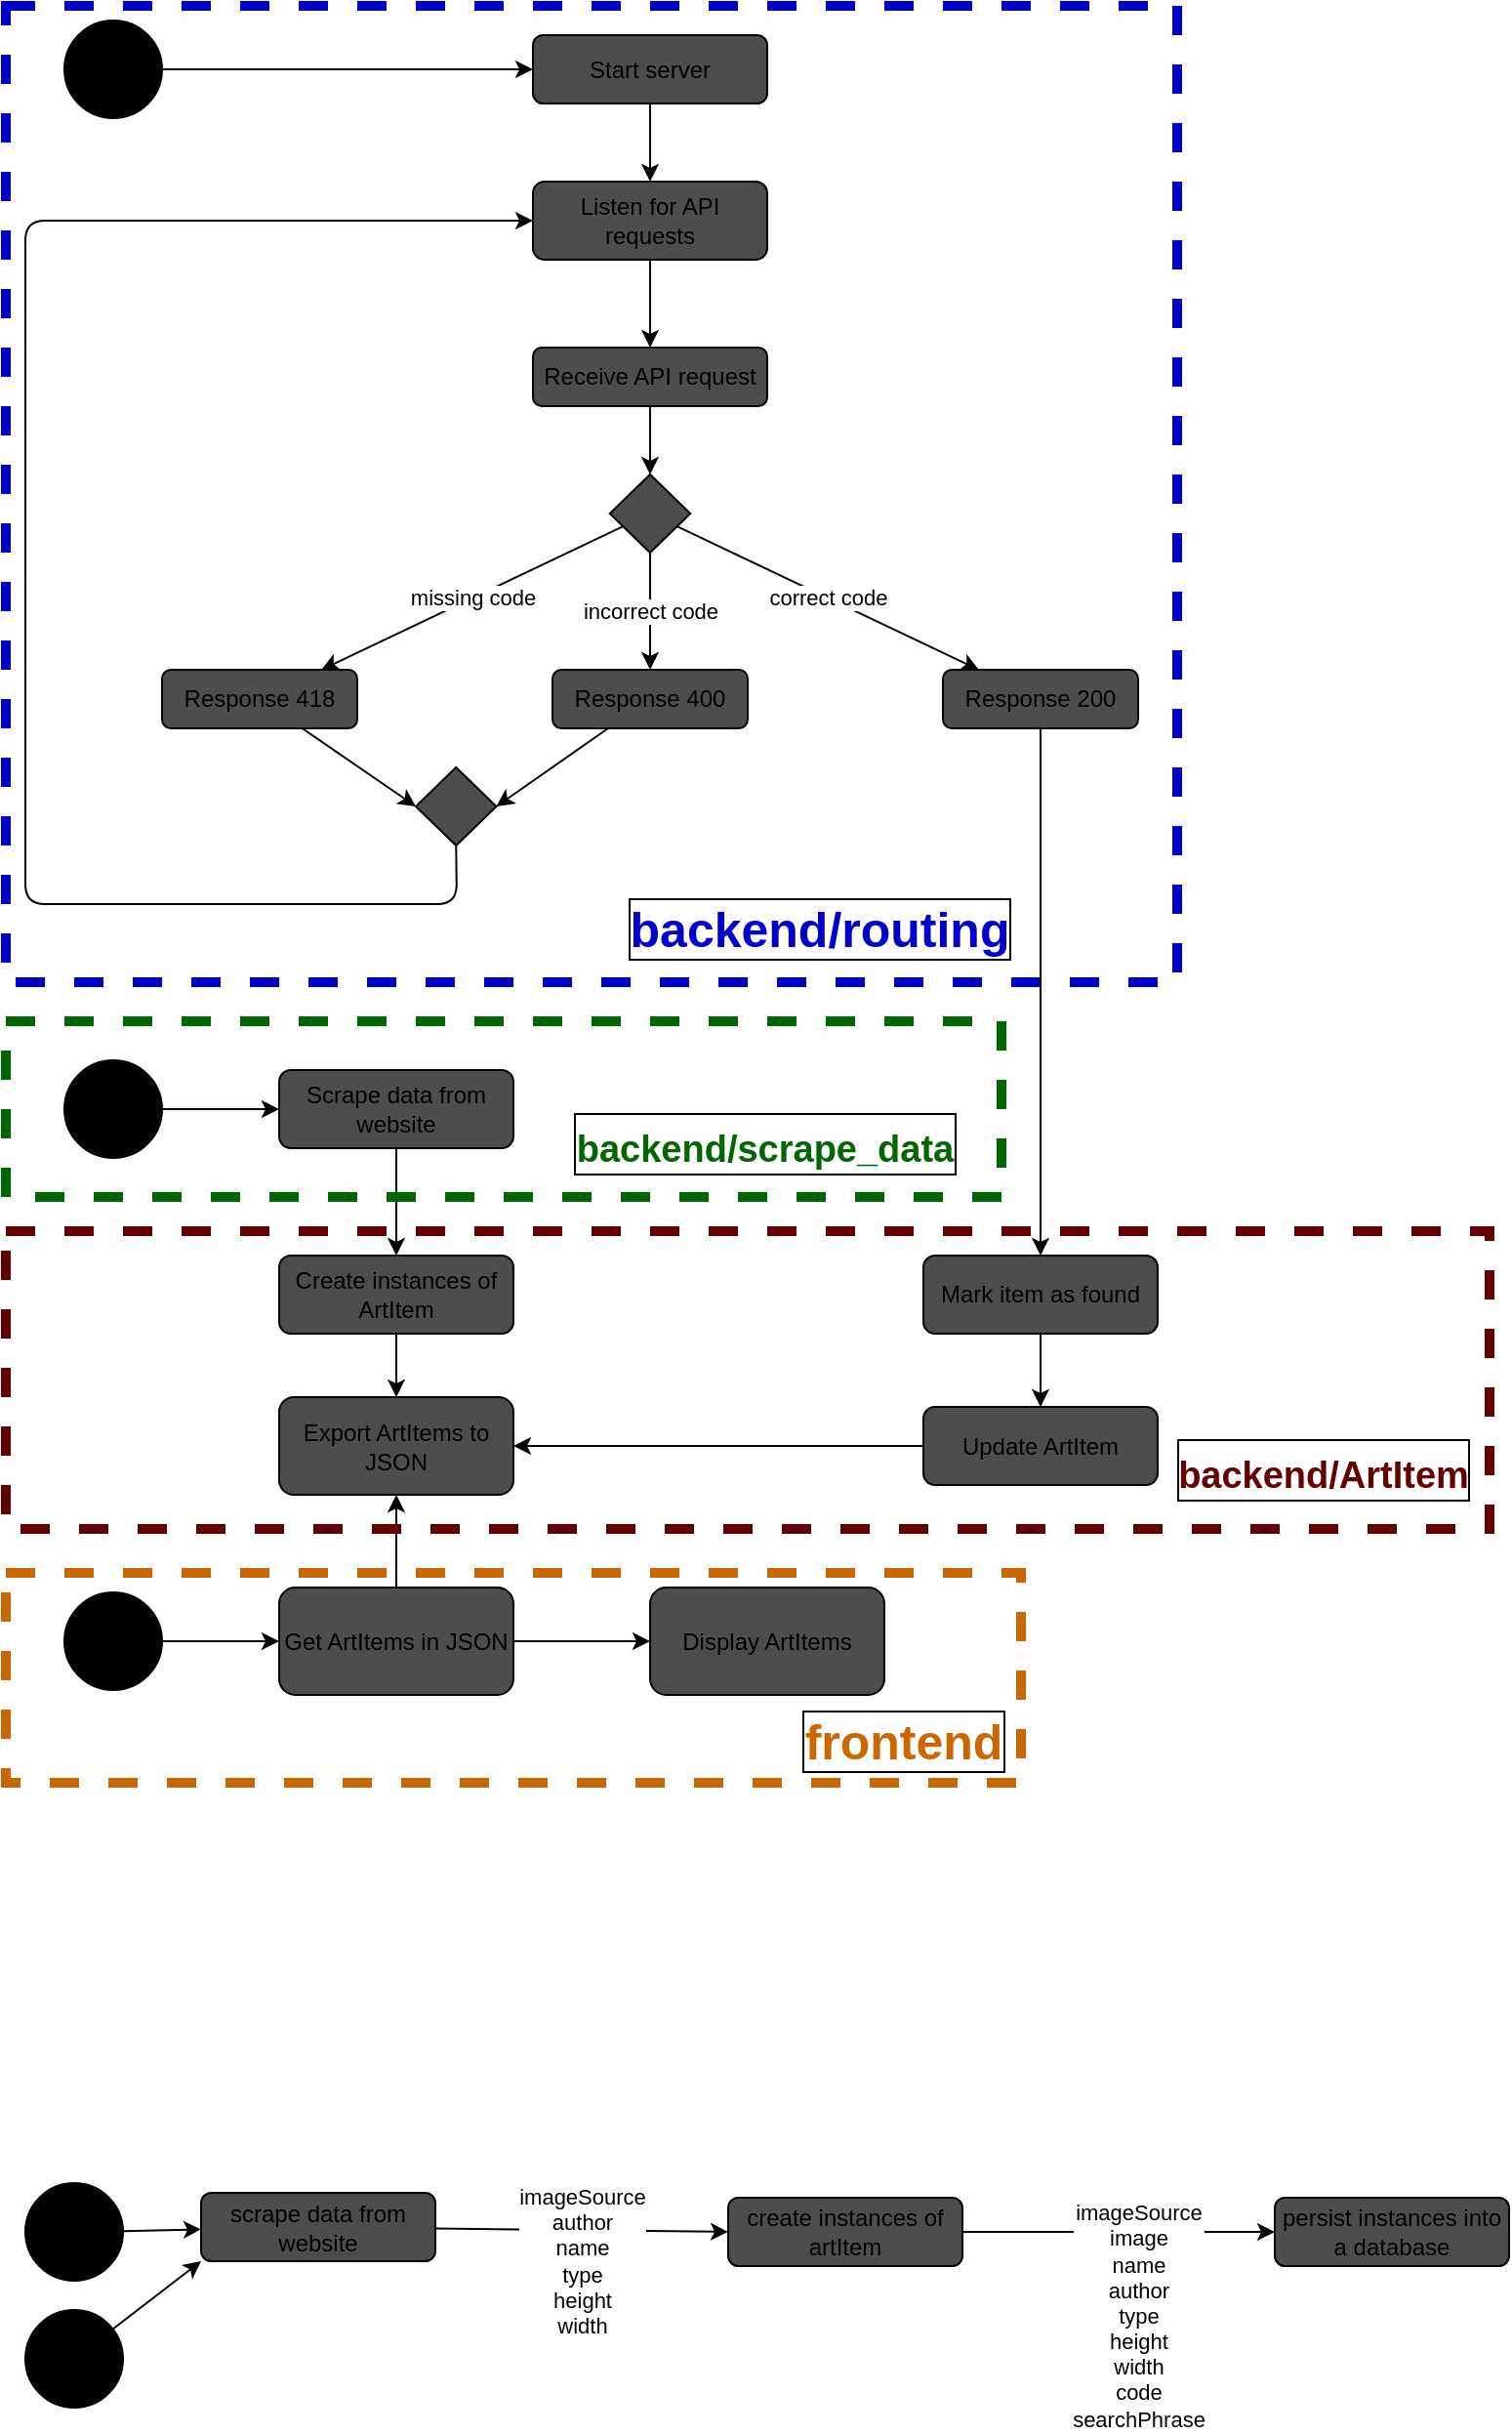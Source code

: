 <mxfile>
    <diagram id="kbsmPUWLmoBcq4hS3FJb" name="Page-1">
        <mxGraphModel dx="985" dy="673" grid="1" gridSize="10" guides="1" tooltips="1" connect="1" arrows="1" fold="1" page="1" pageScale="1" pageWidth="850" pageHeight="1100" math="0" shadow="0">
            <root>
                <mxCell id="0"/>
                <mxCell id="1" parent="0"/>
                <mxCell id="53" value="&lt;b&gt;&lt;font color=&quot;#cc6600&quot;&gt;frontend&lt;/font&gt;&lt;/b&gt;" style="rounded=0;whiteSpace=wrap;html=1;dashed=1;labelBackgroundColor=#FFFFFF;labelBorderColor=default;fontSize=25;fontColor=#0000CC;strokeColor=#CC6600;strokeWidth=5;fillColor=none;gradientColor=#ffffff;align=center;labelPosition=center;verticalLabelPosition=bottom;verticalAlign=top;connectable=0;allowArrows=0;imageAspect=1;movableLabel=1;movable=0;" parent="1" vertex="1">
                    <mxGeometry x="10" y="812.5" width="520" height="107.5" as="geometry">
                        <mxPoint x="200" y="-44" as="offset"/>
                    </mxGeometry>
                </mxCell>
                <mxCell id="40" value="&lt;font style=&quot;font-size: 25px&quot; color=&quot;#0000cc&quot;&gt;&lt;b&gt;backend/routing&lt;/b&gt;&lt;/font&gt;" style="rounded=0;dashed=1;strokeColor=#0000CC;strokeWidth=5;fillColor=none;gradientColor=#ffffff;labelPosition=center;verticalLabelPosition=bottom;align=center;verticalAlign=top;html=1;fontSize=21;labelBackgroundColor=#FFFFFF;labelBorderColor=default;horizontal=1;whiteSpace=wrap;movableLabel=1;movable=0;" parent="1" vertex="1">
                    <mxGeometry x="10" y="10" width="600" height="500" as="geometry">
                        <mxPoint x="117" y="-50" as="offset"/>
                    </mxGeometry>
                </mxCell>
                <mxCell id="4" style="edgeStyle=none;html=1;" parent="1" source="2" target="3" edge="1">
                    <mxGeometry relative="1" as="geometry"/>
                </mxCell>
                <mxCell id="2" value="" style="ellipse;whiteSpace=wrap;html=1;aspect=fixed;fillColor=#000000;" parent="1" vertex="1">
                    <mxGeometry x="40" y="17.5" width="50" height="50" as="geometry"/>
                </mxCell>
                <mxCell id="6" style="edgeStyle=none;html=1;entryX=0.5;entryY=0;entryDx=0;entryDy=0;" parent="1" source="3" target="5" edge="1">
                    <mxGeometry relative="1" as="geometry"/>
                </mxCell>
                <mxCell id="3" value="Start server" style="rounded=1;whiteSpace=wrap;html=1;fillColor=#4D4D4D;" parent="1" vertex="1">
                    <mxGeometry x="280" y="25" width="120" height="35" as="geometry"/>
                </mxCell>
                <mxCell id="21" style="edgeStyle=none;html=1;entryX=0.5;entryY=0;entryDx=0;entryDy=0;" parent="1" source="5" target="19" edge="1">
                    <mxGeometry relative="1" as="geometry"/>
                </mxCell>
                <mxCell id="5" value="Listen for API requests" style="rounded=1;whiteSpace=wrap;html=1;fillColor=#4D4D4D;" parent="1" vertex="1">
                    <mxGeometry x="280" y="100" width="120" height="40" as="geometry"/>
                </mxCell>
                <mxCell id="9" value="missing code" style="edgeStyle=none;html=1;" parent="1" source="7" target="10" edge="1">
                    <mxGeometry relative="1" as="geometry">
                        <mxPoint x="350" y="380" as="targetPoint"/>
                    </mxGeometry>
                </mxCell>
                <mxCell id="12" value="correct code" style="edgeStyle=none;html=1;" parent="1" source="7" target="11" edge="1">
                    <mxGeometry relative="1" as="geometry"/>
                </mxCell>
                <mxCell id="14" value="incorrect code" style="edgeStyle=none;html=1;entryX=0.5;entryY=0;entryDx=0;entryDy=0;" parent="1" source="7" target="13" edge="1">
                    <mxGeometry relative="1" as="geometry"/>
                </mxCell>
                <mxCell id="7" value="" style="rhombus;whiteSpace=wrap;html=1;fillColor=#4D4D4D;" parent="1" vertex="1">
                    <mxGeometry x="319.37" y="250" width="41.25" height="40" as="geometry"/>
                </mxCell>
                <mxCell id="18" style="edgeStyle=none;html=1;entryX=0;entryY=0.5;entryDx=0;entryDy=0;" parent="1" source="10" target="39" edge="1">
                    <mxGeometry relative="1" as="geometry">
                        <mxPoint x="160" y="460" as="targetPoint"/>
                    </mxGeometry>
                </mxCell>
                <mxCell id="10" value="Response 418" style="rounded=1;whiteSpace=wrap;html=1;fillColor=#4D4D4D;" parent="1" vertex="1">
                    <mxGeometry x="90" y="350" width="100" height="30" as="geometry"/>
                </mxCell>
                <mxCell id="42" style="edgeStyle=none;html=1;fontSize=25;fontColor=#0000CC;" parent="1" source="11" target="24" edge="1">
                    <mxGeometry relative="1" as="geometry"/>
                </mxCell>
                <mxCell id="11" value="Response 200" style="rounded=1;whiteSpace=wrap;html=1;fillColor=#4D4D4D;" parent="1" vertex="1">
                    <mxGeometry x="490" y="350" width="100" height="30" as="geometry"/>
                </mxCell>
                <mxCell id="16" style="edgeStyle=none;html=1;entryX=1;entryY=0.5;entryDx=0;entryDy=0;" parent="1" source="13" target="39" edge="1">
                    <mxGeometry relative="1" as="geometry">
                        <mxPoint x="182.5" y="460" as="targetPoint"/>
                    </mxGeometry>
                </mxCell>
                <mxCell id="13" value="Response 400" style="rounded=1;whiteSpace=wrap;html=1;fillColor=#4D4D4D;" parent="1" vertex="1">
                    <mxGeometry x="290" y="350" width="100" height="30" as="geometry"/>
                </mxCell>
                <mxCell id="22" style="edgeStyle=none;html=1;entryX=0;entryY=0.5;entryDx=0;entryDy=0;exitX=0.5;exitY=1;exitDx=0;exitDy=0;" parent="1" source="39" target="5" edge="1">
                    <mxGeometry relative="1" as="geometry">
                        <Array as="points">
                            <mxPoint x="241" y="470"/>
                            <mxPoint x="20" y="470"/>
                            <mxPoint x="20" y="120"/>
                        </Array>
                        <mxPoint x="171.25" y="470" as="sourcePoint"/>
                    </mxGeometry>
                </mxCell>
                <mxCell id="20" style="edgeStyle=none;html=1;entryX=0.5;entryY=0;entryDx=0;entryDy=0;" parent="1" source="19" target="7" edge="1">
                    <mxGeometry relative="1" as="geometry"/>
                </mxCell>
                <mxCell id="19" value="Receive API request" style="rounded=1;whiteSpace=wrap;html=1;fillColor=#4D4D4D;" parent="1" vertex="1">
                    <mxGeometry x="280" y="185" width="120" height="30" as="geometry"/>
                </mxCell>
                <mxCell id="47" style="edgeStyle=none;html=1;entryX=0.5;entryY=0;entryDx=0;entryDy=0;fontSize=25;fontColor=#0000CC;" parent="1" source="24" target="46" edge="1">
                    <mxGeometry relative="1" as="geometry"/>
                </mxCell>
                <mxCell id="24" value="Mark item as found" style="rounded=1;whiteSpace=wrap;html=1;fillColor=#4D4D4D;" parent="1" vertex="1">
                    <mxGeometry x="480" y="650" width="120" height="40" as="geometry"/>
                </mxCell>
                <mxCell id="25" style="edgeStyle=none;html=1;" parent="1" source="26" target="27" edge="1">
                    <mxGeometry relative="1" as="geometry"/>
                </mxCell>
                <mxCell id="26" value="" style="ellipse;whiteSpace=wrap;html=1;aspect=fixed;fillColor=#000000;" parent="1" vertex="1">
                    <mxGeometry x="40" y="550" width="50" height="50" as="geometry"/>
                </mxCell>
                <mxCell id="29" style="edgeStyle=none;html=1;entryX=0.5;entryY=0;entryDx=0;entryDy=0;" parent="1" source="27" target="28" edge="1">
                    <mxGeometry relative="1" as="geometry"/>
                </mxCell>
                <mxCell id="27" value="Scrape data from website" style="rounded=1;whiteSpace=wrap;html=1;fillColor=#4D4D4D;" parent="1" vertex="1">
                    <mxGeometry x="150" y="555" width="120" height="40" as="geometry"/>
                </mxCell>
                <mxCell id="31" style="edgeStyle=none;html=1;" parent="1" source="28" target="30" edge="1">
                    <mxGeometry relative="1" as="geometry"/>
                </mxCell>
                <mxCell id="28" value="Create instances of ArtItem" style="rounded=1;whiteSpace=wrap;html=1;fillColor=#4D4D4D;" parent="1" vertex="1">
                    <mxGeometry x="150" y="650" width="120" height="40" as="geometry"/>
                </mxCell>
                <mxCell id="30" value="Export ArtItems to JSON" style="rounded=1;whiteSpace=wrap;html=1;fillColor=#4D4D4D;" parent="1" vertex="1">
                    <mxGeometry x="150" y="722.5" width="120" height="50" as="geometry"/>
                </mxCell>
                <mxCell id="39" value="" style="rhombus;whiteSpace=wrap;html=1;fillColor=#4D4D4D;" parent="1" vertex="1">
                    <mxGeometry x="220" y="400" width="41.25" height="40" as="geometry"/>
                </mxCell>
                <mxCell id="50" style="edgeStyle=none;html=1;fontSize=25;fontColor=#0000CC;" parent="1" source="43" target="44" edge="1">
                    <mxGeometry relative="1" as="geometry"/>
                </mxCell>
                <mxCell id="43" value="" style="ellipse;whiteSpace=wrap;html=1;aspect=fixed;fillColor=#000000;" parent="1" vertex="1">
                    <mxGeometry x="40" y="822.5" width="50" height="50" as="geometry"/>
                </mxCell>
                <mxCell id="49" style="edgeStyle=none;html=1;entryX=0.5;entryY=1;entryDx=0;entryDy=0;fontSize=25;fontColor=#0000CC;" parent="1" source="44" target="30" edge="1">
                    <mxGeometry relative="1" as="geometry"/>
                </mxCell>
                <mxCell id="51" style="edgeStyle=none;html=1;entryX=0;entryY=0.5;entryDx=0;entryDy=0;fontSize=25;fontColor=#0000CC;" parent="1" source="44" target="45" edge="1">
                    <mxGeometry relative="1" as="geometry"/>
                </mxCell>
                <mxCell id="44" value="Get ArtItems in JSON" style="rounded=1;whiteSpace=wrap;html=1;fillColor=#4D4D4D;" parent="1" vertex="1">
                    <mxGeometry x="150" y="820" width="120" height="55" as="geometry"/>
                </mxCell>
                <mxCell id="45" value="Display ArtItems" style="rounded=1;whiteSpace=wrap;html=1;fillColor=#4D4D4D;" parent="1" vertex="1">
                    <mxGeometry x="340" y="820" width="120" height="55" as="geometry"/>
                </mxCell>
                <mxCell id="48" style="edgeStyle=none;html=1;entryX=1;entryY=0.5;entryDx=0;entryDy=0;fontSize=25;fontColor=#0000CC;" parent="1" source="46" target="30" edge="1">
                    <mxGeometry relative="1" as="geometry"/>
                </mxCell>
                <mxCell id="46" value="Update ArtItem" style="rounded=1;whiteSpace=wrap;html=1;fillColor=#4D4D4D;" parent="1" vertex="1">
                    <mxGeometry x="480" y="727.5" width="120" height="40" as="geometry"/>
                </mxCell>
                <mxCell id="54" value="&lt;b&gt;&lt;font style=&quot;font-size: 19px&quot; color=&quot;#006600&quot;&gt;backend/scrape_data&lt;/font&gt;&lt;/b&gt;" style="rounded=0;whiteSpace=wrap;html=1;dashed=1;labelBackgroundColor=#FFFFFF;labelBorderColor=default;fontSize=25;fontColor=#0000CC;strokeColor=#006600;strokeWidth=5;fillColor=none;gradientColor=#ffffff;align=center;labelPosition=center;verticalLabelPosition=bottom;verticalAlign=top;connectable=0;allowArrows=0;imageAspect=1;movableLabel=1;movable=0;" parent="1" vertex="1">
                    <mxGeometry x="10" y="530" width="510" height="90" as="geometry">
                        <mxPoint x="134" y="-50" as="offset"/>
                    </mxGeometry>
                </mxCell>
                <mxCell id="55" value="&lt;b&gt;&lt;font style=&quot;font-size: 19px&quot; color=&quot;#660000&quot;&gt;backend/ArtItem&lt;/font&gt;&lt;/b&gt;" style="rounded=0;whiteSpace=wrap;html=1;dashed=1;labelBackgroundColor=#FFFFFF;labelBorderColor=default;fontSize=25;fontColor=#0000CC;strokeColor=#660000;strokeWidth=5;fillColor=none;gradientColor=#ffffff;align=center;labelPosition=center;verticalLabelPosition=bottom;verticalAlign=top;connectable=0;allowArrows=0;imageAspect=1;movableLabel=1;movable=0;" parent="1" vertex="1">
                    <mxGeometry x="10" y="637.5" width="760" height="152.5" as="geometry">
                        <mxPoint x="295" y="-53" as="offset"/>
                    </mxGeometry>
                </mxCell>
                <mxCell id="56" style="edgeStyle=none;html=1;" edge="1" parent="1" source="57" target="58">
                    <mxGeometry relative="1" as="geometry"/>
                </mxCell>
                <mxCell id="57" value="init" style="ellipse;whiteSpace=wrap;html=1;aspect=fixed;fillColor=#000000;" vertex="1" parent="1">
                    <mxGeometry x="20.0" y="1125" width="50" height="50" as="geometry"/>
                </mxCell>
                <mxCell id="60" value="imageSource&lt;br&gt;author&lt;br&gt;name&lt;br&gt;type&lt;br&gt;height&lt;br&gt;width" style="edgeStyle=none;html=1;entryX=0;entryY=0.5;entryDx=0;entryDy=0;" edge="1" parent="1" source="58" target="59">
                    <mxGeometry x="-0.002" y="-16" relative="1" as="geometry">
                        <mxPoint x="369.38" y="1150" as="targetPoint"/>
                        <mxPoint as="offset"/>
                    </mxGeometry>
                </mxCell>
                <mxCell id="58" value="scrape data from website" style="rounded=1;whiteSpace=wrap;html=1;fillColor=#4D4D4D;" vertex="1" parent="1">
                    <mxGeometry x="110" y="1130" width="120" height="35" as="geometry"/>
                </mxCell>
                <mxCell id="61" value="imageSource&lt;br&gt;image&lt;br&gt;name&lt;br&gt;author&lt;br&gt;type&lt;br&gt;height&lt;br&gt;width&lt;br&gt;code&lt;br&gt;searchPhrase" style="edgeStyle=none;html=1;" edge="1" parent="1" source="59" target="62">
                    <mxGeometry x="0.125" y="-42" relative="1" as="geometry">
                        <mxPoint x="460" y="1330.0" as="targetPoint"/>
                        <mxPoint y="1" as="offset"/>
                    </mxGeometry>
                </mxCell>
                <mxCell id="59" value="create instances of artItem" style="rounded=1;whiteSpace=wrap;html=1;fillColor=#4D4D4D;" vertex="1" parent="1">
                    <mxGeometry x="380" y="1132.5" width="120" height="35" as="geometry"/>
                </mxCell>
                <mxCell id="62" value="persist instances into a database" style="rounded=1;whiteSpace=wrap;html=1;fillColor=#4D4D4D;" vertex="1" parent="1">
                    <mxGeometry x="660" y="1132.5" width="120" height="35" as="geometry"/>
                </mxCell>
                <mxCell id="66" style="edgeStyle=none;html=1;entryX=0;entryY=1;entryDx=0;entryDy=0;" edge="1" parent="1" source="67" target="58">
                    <mxGeometry relative="1" as="geometry"/>
                </mxCell>
                <mxCell id="67" value="update" style="ellipse;whiteSpace=wrap;html=1;aspect=fixed;fillColor=#000000;" vertex="1" parent="1">
                    <mxGeometry x="20.0" y="1190" width="50" height="50" as="geometry"/>
                </mxCell>
            </root>
        </mxGraphModel>
    </diagram>
</mxfile>